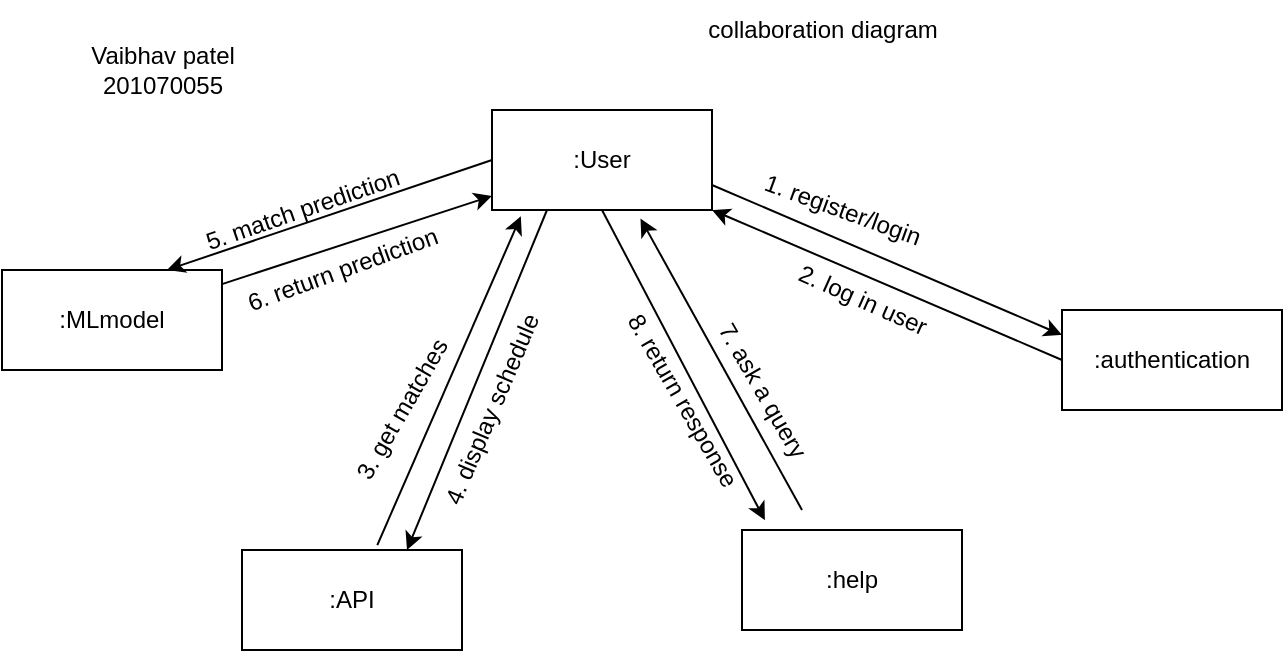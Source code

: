 <mxfile version="21.1.2" type="device">
  <diagram name="Page-1" id="wnwc_P47n_uYWt6d6RBL">
    <mxGraphModel dx="827" dy="399" grid="0" gridSize="10" guides="1" tooltips="1" connect="1" arrows="1" fold="1" page="1" pageScale="1" pageWidth="850" pageHeight="1100" math="0" shadow="0">
      <root>
        <mxCell id="0" />
        <mxCell id="1" parent="0" />
        <mxCell id="RpOqzuZQ1mwoROBrfZql-1" value=":User" style="html=1;whiteSpace=wrap;" parent="1" vertex="1">
          <mxGeometry x="315" y="80" width="110" height="50" as="geometry" />
        </mxCell>
        <mxCell id="RpOqzuZQ1mwoROBrfZql-3" value=":MLmodel" style="html=1;whiteSpace=wrap;" parent="1" vertex="1">
          <mxGeometry x="70" y="160" width="110" height="50" as="geometry" />
        </mxCell>
        <mxCell id="RpOqzuZQ1mwoROBrfZql-4" value=":API" style="html=1;whiteSpace=wrap;" parent="1" vertex="1">
          <mxGeometry x="190" y="300" width="110" height="50" as="geometry" />
        </mxCell>
        <mxCell id="RpOqzuZQ1mwoROBrfZql-5" value=":authentication" style="html=1;whiteSpace=wrap;" parent="1" vertex="1">
          <mxGeometry x="600" y="180" width="110" height="50" as="geometry" />
        </mxCell>
        <mxCell id="RpOqzuZQ1mwoROBrfZql-6" value=":help" style="html=1;whiteSpace=wrap;" parent="1" vertex="1">
          <mxGeometry x="440" y="290" width="110" height="50" as="geometry" />
        </mxCell>
        <mxCell id="RpOqzuZQ1mwoROBrfZql-7" value="" style="endArrow=classic;html=1;rounded=0;exitX=1;exitY=0.75;exitDx=0;exitDy=0;entryX=0;entryY=0.25;entryDx=0;entryDy=0;" parent="1" source="RpOqzuZQ1mwoROBrfZql-1" target="RpOqzuZQ1mwoROBrfZql-5" edge="1">
          <mxGeometry width="50" height="50" relative="1" as="geometry">
            <mxPoint x="400" y="240" as="sourcePoint" />
            <mxPoint x="450" y="190" as="targetPoint" />
          </mxGeometry>
        </mxCell>
        <mxCell id="RpOqzuZQ1mwoROBrfZql-8" value="" style="endArrow=classic;html=1;rounded=0;exitX=0;exitY=0.5;exitDx=0;exitDy=0;entryX=1;entryY=1;entryDx=0;entryDy=0;" parent="1" source="RpOqzuZQ1mwoROBrfZql-5" target="RpOqzuZQ1mwoROBrfZql-1" edge="1">
          <mxGeometry width="50" height="50" relative="1" as="geometry">
            <mxPoint x="400" y="240" as="sourcePoint" />
            <mxPoint x="450" y="190" as="targetPoint" />
          </mxGeometry>
        </mxCell>
        <mxCell id="RpOqzuZQ1mwoROBrfZql-9" value="" style="endArrow=classic;html=1;rounded=0;exitX=0.25;exitY=1;exitDx=0;exitDy=0;entryX=0.75;entryY=0;entryDx=0;entryDy=0;" parent="1" source="RpOqzuZQ1mwoROBrfZql-1" target="RpOqzuZQ1mwoROBrfZql-4" edge="1">
          <mxGeometry width="50" height="50" relative="1" as="geometry">
            <mxPoint x="400" y="240" as="sourcePoint" />
            <mxPoint x="450" y="190" as="targetPoint" />
          </mxGeometry>
        </mxCell>
        <mxCell id="RpOqzuZQ1mwoROBrfZql-10" value="" style="endArrow=classic;html=1;rounded=0;exitX=0.615;exitY=-0.049;exitDx=0;exitDy=0;exitPerimeter=0;entryX=0.131;entryY=1.063;entryDx=0;entryDy=0;entryPerimeter=0;" parent="1" source="RpOqzuZQ1mwoROBrfZql-4" target="RpOqzuZQ1mwoROBrfZql-1" edge="1">
          <mxGeometry width="50" height="50" relative="1" as="geometry">
            <mxPoint x="320" y="270" as="sourcePoint" />
            <mxPoint x="450" y="190" as="targetPoint" />
          </mxGeometry>
        </mxCell>
        <mxCell id="RpOqzuZQ1mwoROBrfZql-11" value="" style="endArrow=classic;html=1;rounded=0;exitX=0.5;exitY=1;exitDx=0;exitDy=0;entryX=0.104;entryY=-0.098;entryDx=0;entryDy=0;entryPerimeter=0;" parent="1" source="RpOqzuZQ1mwoROBrfZql-1" target="RpOqzuZQ1mwoROBrfZql-6" edge="1">
          <mxGeometry width="50" height="50" relative="1" as="geometry">
            <mxPoint x="353" y="140" as="sourcePoint" />
            <mxPoint x="440" y="280" as="targetPoint" />
          </mxGeometry>
        </mxCell>
        <mxCell id="RpOqzuZQ1mwoROBrfZql-12" value="" style="endArrow=classic;html=1;rounded=0;entryX=0.675;entryY=1.085;entryDx=0;entryDy=0;entryPerimeter=0;" parent="1" target="RpOqzuZQ1mwoROBrfZql-1" edge="1">
          <mxGeometry width="50" height="50" relative="1" as="geometry">
            <mxPoint x="470" y="280" as="sourcePoint" />
            <mxPoint x="380" y="140" as="targetPoint" />
          </mxGeometry>
        </mxCell>
        <mxCell id="RpOqzuZQ1mwoROBrfZql-13" value="" style="endArrow=classic;html=1;rounded=0;" parent="1" source="RpOqzuZQ1mwoROBrfZql-3" target="RpOqzuZQ1mwoROBrfZql-1" edge="1">
          <mxGeometry width="50" height="50" relative="1" as="geometry">
            <mxPoint x="330" y="190" as="sourcePoint" />
            <mxPoint x="450" y="190" as="targetPoint" />
          </mxGeometry>
        </mxCell>
        <mxCell id="RpOqzuZQ1mwoROBrfZql-14" value="" style="endArrow=classic;html=1;rounded=0;exitX=0;exitY=0.5;exitDx=0;exitDy=0;entryX=0.75;entryY=0;entryDx=0;entryDy=0;" parent="1" source="RpOqzuZQ1mwoROBrfZql-1" target="RpOqzuZQ1mwoROBrfZql-3" edge="1">
          <mxGeometry width="50" height="50" relative="1" as="geometry">
            <mxPoint x="400" y="240" as="sourcePoint" />
            <mxPoint x="450" y="190" as="targetPoint" />
          </mxGeometry>
        </mxCell>
        <mxCell id="RpOqzuZQ1mwoROBrfZql-15" value="1. register/login" style="text;html=1;align=center;verticalAlign=middle;resizable=0;points=[];autosize=1;strokeColor=none;fillColor=none;rotation=20;" parent="1" vertex="1">
          <mxGeometry x="435" y="115" width="110" height="30" as="geometry" />
        </mxCell>
        <mxCell id="RpOqzuZQ1mwoROBrfZql-16" value="2. log in user" style="text;html=1;align=center;verticalAlign=middle;resizable=0;points=[];autosize=1;strokeColor=none;fillColor=none;rotation=24;" parent="1" vertex="1">
          <mxGeometry x="455" y="160" width="90" height="30" as="geometry" />
        </mxCell>
        <mxCell id="RpOqzuZQ1mwoROBrfZql-17" value="3. get matches" style="text;html=1;align=center;verticalAlign=middle;resizable=0;points=[];autosize=1;strokeColor=none;fillColor=none;rotation=-60;" parent="1" vertex="1">
          <mxGeometry x="220" y="215" width="100" height="30" as="geometry" />
        </mxCell>
        <mxCell id="RpOqzuZQ1mwoROBrfZql-18" value="4. display schedule" style="text;html=1;align=center;verticalAlign=middle;resizable=0;points=[];autosize=1;strokeColor=none;fillColor=none;rotation=-67;" parent="1" vertex="1">
          <mxGeometry x="250" y="215" width="130" height="30" as="geometry" />
        </mxCell>
        <mxCell id="RpOqzuZQ1mwoROBrfZql-19" value="7. ask a query" style="text;html=1;align=center;verticalAlign=middle;resizable=0;points=[];autosize=1;strokeColor=none;fillColor=none;rotation=60;" parent="1" vertex="1">
          <mxGeometry x="400" y="205" width="100" height="30" as="geometry" />
        </mxCell>
        <mxCell id="RpOqzuZQ1mwoROBrfZql-20" value="8. return response" style="text;html=1;align=center;verticalAlign=middle;resizable=0;points=[];autosize=1;strokeColor=none;fillColor=none;rotation=60;" parent="1" vertex="1">
          <mxGeometry x="350" y="210" width="120" height="30" as="geometry" />
        </mxCell>
        <mxCell id="RpOqzuZQ1mwoROBrfZql-21" value="5. match prediction" style="text;html=1;align=center;verticalAlign=middle;resizable=0;points=[];autosize=1;strokeColor=none;fillColor=none;rotation=-19;" parent="1" vertex="1">
          <mxGeometry x="160" y="115" width="120" height="30" as="geometry" />
        </mxCell>
        <mxCell id="RpOqzuZQ1mwoROBrfZql-22" value="6. return prediction" style="text;html=1;align=center;verticalAlign=middle;resizable=0;points=[];autosize=1;strokeColor=none;fillColor=none;rotation=-20;" parent="1" vertex="1">
          <mxGeometry x="180" y="145" width="120" height="30" as="geometry" />
        </mxCell>
        <mxCell id="RpOqzuZQ1mwoROBrfZql-23" value="collaboration diagram" style="text;html=1;align=center;verticalAlign=middle;resizable=0;points=[];autosize=1;strokeColor=none;fillColor=none;" parent="1" vertex="1">
          <mxGeometry x="410" y="25" width="140" height="30" as="geometry" />
        </mxCell>
        <mxCell id="P3RcLhIdT6er7mCPXeR--1" value="Vaibhav patel&lt;br&gt;201070055" style="text;html=1;align=center;verticalAlign=middle;resizable=0;points=[];autosize=1;strokeColor=none;fillColor=none;" vertex="1" parent="1">
          <mxGeometry x="100" y="40" width="100" height="40" as="geometry" />
        </mxCell>
      </root>
    </mxGraphModel>
  </diagram>
</mxfile>
